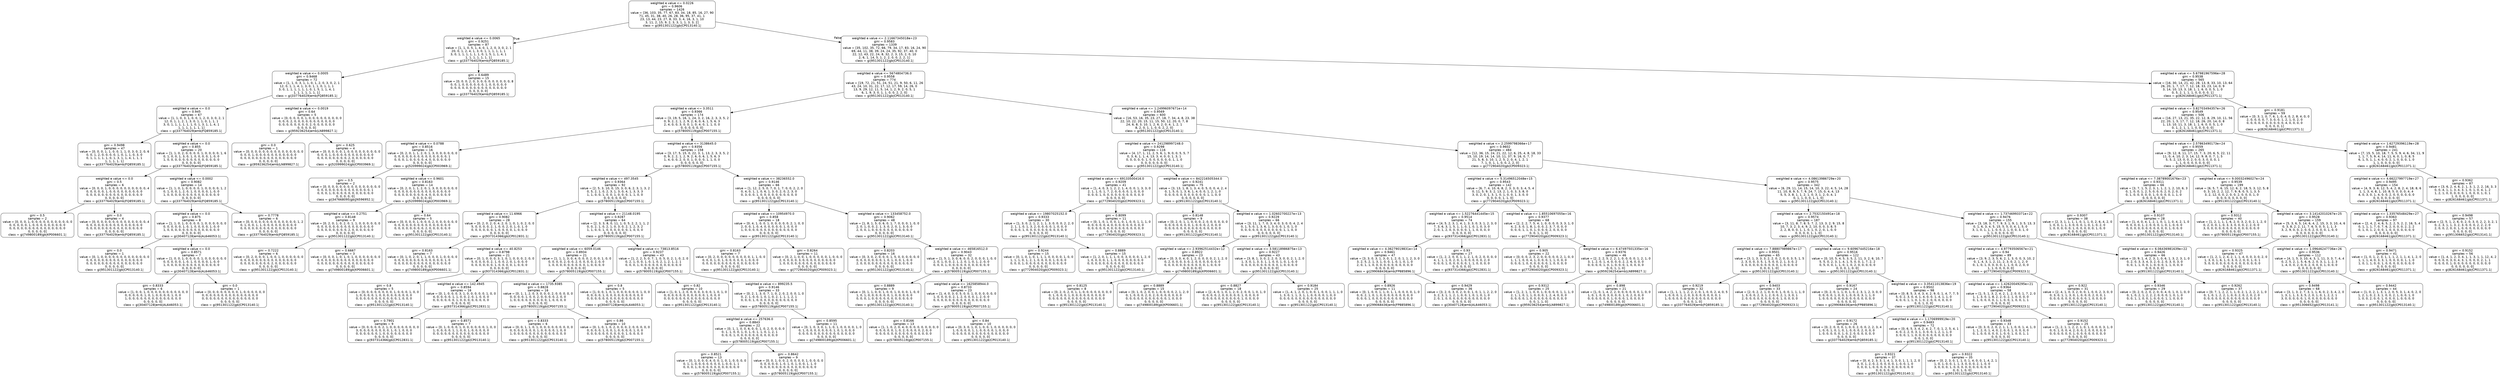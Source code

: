 digraph Tree {
node [shape=box, style="rounded", color="black", fontname=helvetica] ;
edge [fontname=helvetica] ;
0 [label="weighted e value <= 0.0226\ngini = 0.9606\nsamples = 1426\nvalue = [36, 103, 35, 77, 67, 83, 34, 18, 85, 16, 27, 90\n71, 45, 31, 38, 40, 26, 28, 36, 95, 37, 41, 1\n23, 13, 44, 23, 27, 8, 33, 3, 4, 16, 3, 1, 10\n3, 11, 2, 15, 9, 2, 3, 3, 1, 1, 3, 3, 2]\nclass = gi|951301122|gb|CP013140.1|"] ;
1 [label="weighted e value <= 0.0065\ngini = 0.9251\nsamples = 87\nvalue = [1, 1, 0, 5, 1, 4, 0, 1, 2, 0, 3, 0, 2, 1\n20, 0, 1, 2, 4, 1, 3, 0, 1, 1, 1, 1, 1, 1\n3, 0, 1, 1, 1, 1, 1, 1, 0, 1, 5, 1, 1, 4, 1\n1, 1, 1, 1, 1, 1, 1]\nclass = gi|337764029|emb|FQ859185.1|"] ;
0 -> 1 [labeldistance=2.5, labelangle=45, headlabel="True"] ;
2 [label="weighted e value <= 0.0005\ngini = 0.9468\nsamples = 72\nvalue = [1, 1, 0, 3, 1, 1, 0, 1, 2, 0, 3, 0, 2, 1\n12, 0, 1, 1, 4, 1, 3, 0, 1, 1, 0, 1, 1, 1\n3, 0, 1, 1, 1, 1, 1, 1, 0, 1, 5, 1, 1, 4, 1\n1, 1, 1, 1, 1, 1, 1]\nclass = gi|337764029|emb|FQ859185.1|"] ;
1 -> 2 ;
3 [label="weighted e value <= 0.0\ngini = 0.945\nsamples = 67\nvalue = [1, 1, 0, 3, 1, 0, 0, 1, 2, 0, 3, 0, 2, 1\n12, 0, 1, 1, 2, 1, 3, 0, 1, 1, 0, 1, 1, 1\n3, 0, 1, 1, 1, 1, 1, 1, 0, 1, 3, 1, 1, 4, 1\n1, 1, 1, 1, 1, 1, 1]\nclass = gi|337764029|emb|FQ859185.1|"] ;
2 -> 3 ;
4 [label="gini = 0.9498\nsamples = 47\nvalue = [0, 0, 0, 1, 1, 0, 0, 1, 1, 0, 3, 0, 2, 0, 6\n0, 0, 1, 2, 0, 0, 0, 0, 1, 0, 1, 1, 0, 3, 0\n0, 1, 1, 1, 1, 1, 0, 1, 3, 1, 1, 4, 1, 1, 1\n1, 1, 1, 1, 1]\nclass = gi|337764029|emb|FQ859185.1|"] ;
3 -> 4 ;
5 [label="weighted e value <= 0.0\ngini = 0.855\nsamples = 20\nvalue = [1, 1, 0, 2, 0, 0, 0, 0, 1, 0, 0, 0, 0, 1, 6\n0, 1, 0, 0, 1, 3, 0, 1, 0, 0, 0, 0, 1, 0, 0\n1, 0, 0, 0, 0, 0, 0, 0, 0, 0, 0, 0, 0, 0, 0\n0, 0, 0, 0, 0]\nclass = gi|337764029|emb|FQ859185.1|"] ;
3 -> 5 ;
6 [label="weighted e value <= 0.0\ngini = 0.5\nsamples = 6\nvalue = [0, 0, 0, 1, 0, 0, 0, 0, 0, 0, 0, 0, 0, 0, 4\n0, 0, 0, 0, 0, 1, 0, 0, 0, 0, 0, 0, 0, 0, 0\n0, 0, 0, 0, 0, 0, 0, 0, 0, 0, 0, 0, 0, 0, 0\n0, 0, 0, 0, 0]\nclass = gi|337764029|emb|FQ859185.1|"] ;
5 -> 6 ;
7 [label="gini = 0.5\nsamples = 2\nvalue = [0, 0, 0, 1, 0, 0, 0, 0, 0, 0, 0, 0, 0, 0, 0\n0, 0, 0, 0, 0, 1, 0, 0, 0, 0, 0, 0, 0, 0, 0\n0, 0, 0, 0, 0, 0, 0, 0, 0, 0, 0, 0, 0, 0, 0\n0, 0, 0, 0, 0]\nclass = gi|749800189|gb|KP006601.1|"] ;
6 -> 7 ;
8 [label="gini = 0.0\nsamples = 4\nvalue = [0, 0, 0, 0, 0, 0, 0, 0, 0, 0, 0, 0, 0, 0, 4\n0, 0, 0, 0, 0, 0, 0, 0, 0, 0, 0, 0, 0, 0, 0\n0, 0, 0, 0, 0, 0, 0, 0, 0, 0, 0, 0, 0, 0, 0\n0, 0, 0, 0, 0]\nclass = gi|337764029|emb|FQ859185.1|"] ;
6 -> 8 ;
9 [label="weighted e value <= 0.0002\ngini = 0.9082\nsamples = 14\nvalue = [1, 1, 0, 1, 0, 0, 0, 0, 1, 0, 0, 0, 0, 1, 2\n0, 1, 0, 0, 1, 2, 0, 1, 0, 0, 0, 0, 1, 0, 0\n1, 0, 0, 0, 0, 0, 0, 0, 0, 0, 0, 0, 0, 0, 0\n0, 0, 0, 0, 0]\nclass = gi|337764029|emb|FQ859185.1|"] ;
5 -> 9 ;
10 [label="weighted e value <= 0.0\ngini = 0.875\nsamples = 8\nvalue = [1, 1, 0, 1, 0, 0, 0, 0, 1, 0, 0, 0, 0, 0, 0\n0, 0, 0, 0, 0, 1, 0, 1, 0, 0, 0, 0, 1, 0, 0\n1, 0, 0, 0, 0, 0, 0, 0, 0, 0, 0, 0, 0, 0, 0\n0, 0, 0, 0, 0]\nclass = gi|30407128|emb|AL646053.1|"] ;
9 -> 10 ;
11 [label="gini = 0.0\nsamples = 1\nvalue = [0, 1, 0, 0, 0, 0, 0, 0, 0, 0, 0, 0, 0, 0, 0\n0, 0, 0, 0, 0, 0, 0, 0, 0, 0, 0, 0, 0, 0, 0\n0, 0, 0, 0, 0, 0, 0, 0, 0, 0, 0, 0, 0, 0, 0\n0, 0, 0, 0, 0]\nclass = gi|951301122|gb|CP013140.1|"] ;
10 -> 11 ;
12 [label="weighted e value <= 0.0\ngini = 0.8571\nsamples = 7\nvalue = [1, 0, 0, 1, 0, 0, 0, 0, 1, 0, 0, 0, 0, 0, 0\n0, 0, 0, 0, 0, 1, 0, 1, 0, 0, 0, 0, 1, 0, 0\n1, 0, 0, 0, 0, 0, 0, 0, 0, 0, 0, 0, 0, 0, 0\n0, 0, 0, 0, 0]\nclass = gi|30407128|emb|AL646053.1|"] ;
10 -> 12 ;
13 [label="gini = 0.8333\nsamples = 6\nvalue = [1, 0, 0, 1, 0, 0, 0, 0, 0, 0, 0, 0, 0, 0, 0\n0, 0, 0, 0, 0, 1, 0, 1, 0, 0, 0, 0, 1, 0, 0\n1, 0, 0, 0, 0, 0, 0, 0, 0, 0, 0, 0, 0, 0, 0\n0, 0, 0, 0, 0]\nclass = gi|30407128|emb|AL646053.1|"] ;
12 -> 13 ;
14 [label="gini = 0.0\nsamples = 1\nvalue = [0, 0, 0, 0, 0, 0, 0, 0, 1, 0, 0, 0, 0, 0, 0\n0, 0, 0, 0, 0, 0, 0, 0, 0, 0, 0, 0, 0, 0, 0\n0, 0, 0, 0, 0, 0, 0, 0, 0, 0, 0, 0, 0, 0, 0\n0, 0, 0, 0, 0]\nclass = gi|951301122|gb|CP013140.1|"] ;
12 -> 14 ;
15 [label="gini = 0.7778\nsamples = 6\nvalue = [0, 0, 0, 0, 0, 0, 0, 0, 0, 0, 0, 0, 0, 1, 2\n0, 1, 0, 0, 1, 1, 0, 0, 0, 0, 0, 0, 0, 0, 0\n0, 0, 0, 0, 0, 0, 0, 0, 0, 0, 0, 0, 0, 0, 0\n0, 0, 0, 0, 0]\nclass = gi|337764029|emb|FQ859185.1|"] ;
9 -> 15 ;
16 [label="weighted e value <= 0.0019\ngini = 0.64\nsamples = 5\nvalue = [0, 0, 0, 0, 0, 1, 0, 0, 0, 0, 0, 0, 0, 0, 0\n0, 0, 0, 2, 0, 0, 0, 0, 0, 0, 0, 0, 0, 0, 0\n0, 0, 0, 0, 0, 0, 0, 0, 2, 0, 0, 0, 0, 0, 0\n0, 0, 0, 0, 0]\nclass = gi|959236254|emb|LN899827.1|"] ;
2 -> 16 ;
17 [label="gini = 0.0\nsamples = 1\nvalue = [0, 0, 0, 0, 0, 0, 0, 0, 0, 0, 0, 0, 0, 0, 0\n0, 0, 0, 1, 0, 0, 0, 0, 0, 0, 0, 0, 0, 0, 0\n0, 0, 0, 0, 0, 0, 0, 0, 0, 0, 0, 0, 0, 0, 0\n0, 0, 0, 0, 0]\nclass = gi|959236254|emb|LN899827.1|"] ;
16 -> 17 ;
18 [label="gini = 0.625\nsamples = 4\nvalue = [0, 0, 0, 0, 0, 1, 0, 0, 0, 0, 0, 0, 0, 0, 0\n0, 0, 0, 1, 0, 0, 0, 0, 0, 0, 0, 0, 0, 0, 0\n0, 0, 0, 0, 0, 0, 0, 0, 2, 0, 0, 0, 0, 0, 0\n0, 0, 0, 0, 0]\nclass = gi|520999024|gb|CP003969.1|"] ;
16 -> 18 ;
19 [label="gini = 0.6489\nsamples = 15\nvalue = [0, 0, 0, 2, 0, 3, 0, 0, 0, 0, 0, 0, 0, 0, 8\n0, 0, 1, 0, 0, 0, 0, 0, 0, 1, 0, 0, 0, 0, 0\n0, 0, 0, 0, 0, 0, 0, 0, 0, 0, 0, 0, 0, 0, 0\n0, 0, 0, 0, 0]\nclass = gi|337764029|emb|FQ859185.1|"] ;
1 -> 19 ;
20 [label="weighted e value <= 2.11667345018e+23\ngini = 0.9583\nsamples = 1339\nvalue = [35, 102, 35, 72, 66, 79, 34, 17, 83, 16, 24, 90\n69, 44, 11, 38, 39, 24, 24, 35, 92, 37, 40, 0\n22, 12, 43, 22, 24, 8, 32, 2, 3, 15, 2, 0, 10\n2, 6, 1, 14, 5, 1, 2, 2, 0, 0, 2, 2, 1]\nclass = gi|951301122|gb|CP013140.1|"] ;
0 -> 20 [labeldistance=2.5, labelangle=-45, headlabel="False"] ;
21 [label="weighted e value <= 5674804736.0\ngini = 0.9558\nsamples = 774\nvalue = [19, 72, 21, 51, 24, 51, 21, 9, 50, 6, 11, 26\n43, 24, 10, 31, 22, 17, 12, 17, 59, 14, 26, 0\n13, 9, 29, 12, 11, 5, 14, 1, 2, 9, 2, 0, 5, 1\n6, 1, 9, 3, 0, 1, 1, 0, 0, 2, 2, 0]\nclass = gi|951301122|gb|CP013140.1|"] ;
20 -> 21 ;
22 [label="weighted e value <= 3.3511\ngini = 0.9366\nsamples = 174\nvalue = [3, 19, 5, 16, 1, 24, 3, 2, 16, 2, 3, 3, 5, 2\n0, 9, 2, 2, 1, 2, 9, 2, 6, 0, 6, 1, 5, 6, 3\n2, 4, 0, 0, 3, 0, 0, 1, 0, 4, 0, 1, 1, 0, 0\n0, 0, 0, 0, 0, 0]\nclass = gi|578005119|gb|CP007155.1|"] ;
21 -> 22 ;
23 [label="weighted e value <= 0.0788\ngini = 0.8516\nsamples = 16\nvalue = [0, 2, 0, 1, 1, 2, 0, 1, 3, 0, 0, 0, 0, 0, 0\n0, 0, 0, 0, 0, 0, 0, 0, 0, 0, 0, 0, 0, 0, 1\n0, 0, 0, 1, 0, 0, 0, 0, 4, 0, 0, 0, 0, 0, 0\n0, 0, 0, 0, 0]\nclass = gi|520999024|gb|CP003969.1|"] ;
22 -> 23 ;
24 [label="gini = 0.5\nsamples = 2\nvalue = [0, 0, 0, 0, 0, 0, 0, 0, 0, 0, 0, 0, 0, 0, 0\n0, 0, 0, 0, 0, 0, 0, 0, 0, 0, 0, 0, 0, 0, 1\n0, 0, 0, 1, 0, 0, 0, 0, 0, 0, 0, 0, 0, 0, 0\n0, 0, 0, 0, 0]\nclass = gi|347668095|gb|JN596952.1|"] ;
23 -> 24 ;
25 [label="weighted e value <= 0.9601\ngini = 0.8163\nsamples = 14\nvalue = [0, 2, 0, 1, 1, 2, 0, 1, 3, 0, 0, 0, 0, 0, 0\n0, 0, 0, 0, 0, 0, 0, 0, 0, 0, 0, 0, 0, 0, 0\n0, 0, 0, 0, 0, 0, 0, 0, 4, 0, 0, 0, 0, 0, 0\n0, 0, 0, 0, 0]\nclass = gi|520999024|gb|CP003969.1|"] ;
23 -> 25 ;
26 [label="weighted e value <= 0.2751\ngini = 0.8148\nsamples = 9\nvalue = [0, 2, 0, 1, 0, 2, 0, 1, 1, 0, 0, 0, 0, 0, 0\n0, 0, 0, 0, 0, 0, 0, 0, 0, 0, 0, 0, 0, 0, 0\n0, 0, 0, 0, 0, 0, 0, 0, 2, 0, 0, 0, 0, 0, 0\n0, 0, 0, 0, 0]\nclass = gi|951301122|gb|CP013140.1|"] ;
25 -> 26 ;
27 [label="gini = 0.7222\nsamples = 6\nvalue = [0, 2, 0, 0, 0, 1, 0, 0, 1, 0, 0, 0, 0, 0, 0\n0, 0, 0, 0, 0, 0, 0, 0, 0, 0, 0, 0, 0, 0, 0\n0, 0, 0, 0, 0, 0, 0, 0, 2, 0, 0, 0, 0, 0, 0\n0, 0, 0, 0, 0]\nclass = gi|951301122|gb|CP013140.1|"] ;
26 -> 27 ;
28 [label="gini = 0.6667\nsamples = 3\nvalue = [0, 0, 0, 1, 0, 1, 0, 1, 0, 0, 0, 0, 0, 0, 0\n0, 0, 0, 0, 0, 0, 0, 0, 0, 0, 0, 0, 0, 0, 0\n0, 0, 0, 0, 0, 0, 0, 0, 0, 0, 0, 0, 0, 0, 0\n0, 0, 0, 0, 0]\nclass = gi|749800189|gb|KP006601.1|"] ;
26 -> 28 ;
29 [label="gini = 0.64\nsamples = 5\nvalue = [0, 0, 0, 0, 1, 0, 0, 0, 2, 0, 0, 0, 0, 0, 0\n0, 0, 0, 0, 0, 0, 0, 0, 0, 0, 0, 0, 0, 0, 0\n0, 0, 0, 0, 0, 0, 0, 0, 2, 0, 0, 0, 0, 0, 0\n0, 0, 0, 0, 0]\nclass = gi|951301122|gb|CP013140.1|"] ;
25 -> 29 ;
30 [label="weighted e value <= 3138645.0\ngini = 0.9356\nsamples = 158\nvalue = [3, 17, 5, 15, 0, 22, 3, 1, 13, 2, 3, 3, 5, 2\n0, 9, 2, 2, 1, 2, 9, 2, 6, 0, 6, 1, 5, 6, 3\n1, 4, 0, 0, 2, 0, 0, 1, 0, 0, 0, 1, 1, 0, 0\n0, 0, 0, 0, 0, 0]\nclass = gi|578005119|gb|CP007155.1|"] ;
22 -> 30 ;
31 [label="weighted e value <= 497.3545\ngini = 0.9364\nsamples = 92\nvalue = [2, 5, 3, 10, 0, 15, 3, 0, 6, 2, 3, 1, 3, 2\n0, 5, 2, 1, 0, 2, 3, 1, 3, 0, 4, 1, 3, 3, 3\n1, 1, 0, 0, 1, 0, 0, 1, 0, 0, 0, 1, 1, 0, 0\n0, 0, 0, 0, 0, 0]\nclass = gi|578005119|gb|CP007155.1|"] ;
30 -> 31 ;
32 [label="weighted e value <= 11.6966\ngini = 0.9082\nsamples = 28\nvalue = [0, 2, 0, 2, 0, 4, 2, 0, 1, 0, 1, 0, 2, 0, 0\n5, 0, 0, 0, 0, 2, 1, 0, 0, 2, 0, 1, 0, 1, 0\n0, 0, 0, 0, 0, 0, 1, 0, 0, 0, 0, 1, 0, 0, 0\n0, 0, 0, 0, 0]\nclass = gi|937314366|gb|CP012831.1|"] ;
31 -> 32 ;
33 [label="gini = 0.8163\nsamples = 7\nvalue = [0, 1, 0, 2, 0, 1, 1, 0, 0, 0, 1, 0, 0, 0, 0\n0, 0, 0, 0, 0, 0, 0, 0, 0, 0, 0, 0, 0, 1, 0\n0, 0, 0, 0, 0, 0, 0, 0, 0, 0, 0, 0, 0, 0, 0\n0, 0, 0, 0, 0]\nclass = gi|749800189|gb|KP006601.1|"] ;
32 -> 33 ;
34 [label="weighted e value <= 40.8253\ngini = 0.8798\nsamples = 21\nvalue = [0, 1, 0, 0, 0, 3, 1, 0, 1, 0, 0, 0, 2, 0, 0\n5, 0, 0, 0, 0, 2, 1, 0, 0, 2, 0, 1, 0, 0, 0\n0, 0, 0, 0, 0, 0, 1, 0, 0, 0, 0, 1, 0, 0, 0\n0, 0, 0, 0, 0]\nclass = gi|937314366|gb|CP012831.1|"] ;
32 -> 34 ;
35 [label="gini = 0.8\nsamples = 5\nvalue = [0, 0, 0, 0, 0, 0, 0, 0, 1, 0, 0, 0, 1, 0, 0\n1, 0, 0, 0, 0, 1, 0, 0, 0, 0, 0, 0, 0, 0, 0\n0, 0, 0, 0, 0, 0, 0, 0, 0, 0, 0, 1, 0, 0, 0\n0, 0, 0, 0, 0]\nclass = gi|951301122|gb|CP013140.1|"] ;
34 -> 35 ;
36 [label="weighted e value <= 142.4945\ngini = 0.8594\nsamples = 16\nvalue = [0, 1, 0, 0, 0, 3, 1, 0, 0, 0, 0, 0, 1, 0, 0\n4, 0, 0, 0, 0, 1, 1, 0, 0, 2, 0, 1, 0, 0, 0\n0, 0, 0, 0, 0, 0, 1, 0, 0, 0, 0, 0, 0, 0, 0\n0, 0, 0, 0, 0]\nclass = gi|937314366|gb|CP012831.1|"] ;
34 -> 36 ;
37 [label="gini = 0.7901\nsamples = 9\nvalue = [0, 0, 0, 0, 0, 2, 1, 0, 0, 0, 0, 0, 0, 0, 0\n3, 0, 0, 0, 0, 0, 0, 0, 0, 1, 0, 1, 0, 0, 0\n0, 0, 0, 0, 0, 0, 1, 0, 0, 0, 0, 0, 0, 0, 0\n0, 0, 0, 0, 0]\nclass = gi|937314366|gb|CP012831.1|"] ;
36 -> 37 ;
38 [label="gini = 0.8571\nsamples = 7\nvalue = [0, 1, 0, 0, 0, 1, 0, 0, 0, 0, 0, 0, 1, 0, 0\n1, 0, 0, 0, 0, 1, 1, 0, 0, 1, 0, 0, 0, 0, 0\n0, 0, 0, 0, 0, 0, 0, 0, 0, 0, 0, 0, 0, 0, 0\n0, 0, 0, 0, 0]\nclass = gi|951301122|gb|CP013140.1|"] ;
36 -> 38 ;
39 [label="weighted e value <= 21148.0195\ngini = 0.9287\nsamples = 64\nvalue = [2, 3, 3, 8, 0, 11, 1, 0, 5, 2, 2, 1, 1, 2\n0, 0, 2, 1, 0, 2, 1, 0, 3, 0, 2, 1, 2, 3, 2\n1, 1, 0, 0, 1, 0, 0, 0, 0, 0, 0, 1, 0, 0, 0\n0, 0, 0, 0, 0, 0]\nclass = gi|578005119|gb|CP007155.1|"] ;
31 -> 39 ;
40 [label="weighted e value <= 6059.0146\ngini = 0.8934\nsamples = 21\nvalue = [1, 1, 1, 3, 0, 4, 0, 0, 0, 2, 0, 0, 1, 0, 0\n0, 0, 0, 0, 2, 0, 0, 2, 0, 0, 0, 0, 2, 0, 0\n1, 0, 0, 0, 0, 0, 0, 0, 0, 0, 1, 0, 0, 0, 0\n0, 0, 0, 0, 0]\nclass = gi|578005119|gb|CP007155.1|"] ;
39 -> 40 ;
41 [label="weighted e value <= 1735.9385\ngini = 0.8828\nsamples = 16\nvalue = [0, 1, 1, 2, 0, 3, 0, 0, 0, 2, 0, 0, 0, 0, 0\n0, 0, 0, 0, 1, 0, 0, 2, 0, 0, 0, 0, 2, 0, 0\n1, 0, 0, 0, 0, 0, 0, 0, 0, 0, 1, 0, 0, 0, 0\n0, 0, 0, 0, 0]\nclass = gi|578005119|gb|CP007155.1|"] ;
40 -> 41 ;
42 [label="gini = 0.8333\nsamples = 6\nvalue = [0, 0, 1, 1, 0, 1, 0, 0, 0, 0, 0, 0, 0, 0, 0\n0, 0, 0, 0, 0, 0, 0, 1, 0, 0, 0, 0, 1, 0, 0\n1, 0, 0, 0, 0, 0, 0, 0, 0, 0, 0, 0, 0, 0, 0\n0, 0, 0, 0, 0]\nclass = gi|951301122|gb|CP013140.1|"] ;
41 -> 42 ;
43 [label="gini = 0.86\nsamples = 10\nvalue = [0, 1, 0, 1, 0, 2, 0, 0, 0, 2, 0, 0, 0, 0, 0\n0, 0, 0, 0, 1, 0, 0, 1, 0, 0, 0, 0, 1, 0, 0\n0, 0, 0, 0, 0, 0, 0, 0, 0, 0, 1, 0, 0, 0, 0\n0, 0, 0, 0, 0]\nclass = gi|578005119|gb|CP007155.1|"] ;
41 -> 43 ;
44 [label="gini = 0.8\nsamples = 5\nvalue = [1, 0, 0, 1, 0, 1, 0, 0, 0, 0, 0, 0, 1, 0, 0\n0, 0, 0, 0, 1, 0, 0, 0, 0, 0, 0, 0, 0, 0, 0\n0, 0, 0, 0, 0, 0, 0, 0, 0, 0, 0, 0, 0, 0, 0\n0, 0, 0, 0, 0]\nclass = gi|30407128|emb|AL646053.1|"] ;
40 -> 44 ;
45 [label="weighted e value <= 73813.8516\ngini = 0.9237\nsamples = 43\nvalue = [1, 2, 2, 5, 0, 7, 1, 0, 5, 0, 2, 1, 0, 2, 0\n0, 2, 1, 0, 0, 1, 0, 1, 0, 2, 1, 2, 1, 2, 1\n0, 0, 0, 1, 0, 0, 0, 0, 0, 0, 0, 0, 0, 0, 0\n0, 0, 0, 0, 0]\nclass = gi|578005119|gb|CP007155.1|"] ;
39 -> 45 ;
46 [label="gini = 0.82\nsamples = 10\nvalue = [1, 0, 1, 2, 0, 0, 0, 0, 3, 0, 0, 1, 0, 1, 0\n0, 0, 0, 0, 0, 0, 0, 0, 0, 0, 0, 1, 0, 0, 0\n0, 0, 0, 0, 0, 0, 0, 0, 0, 0, 0, 0, 0, 0, 0\n0, 0, 0, 0, 0]\nclass = gi|951301122|gb|CP013140.1|"] ;
45 -> 46 ;
47 [label="weighted e value <= 899235.5\ngini = 0.9146\nsamples = 33\nvalue = [0, 2, 1, 3, 0, 7, 1, 0, 2, 0, 2, 0, 0, 1, 0\n0, 2, 1, 0, 0, 1, 0, 1, 0, 2, 1, 1, 1, 2, 1\n0, 0, 0, 1, 0, 0, 0, 0, 0, 0, 0, 0, 0, 0, 0\n0, 0, 0, 0, 0]\nclass = gi|578005119|gb|CP007155.1|"] ;
45 -> 47 ;
48 [label="weighted e value <= 257636.0\ngini = 0.8843\nsamples = 22\nvalue = [0, 1, 1, 0, 0, 6, 0, 0, 1, 0, 2, 0, 0, 0, 0\n0, 1, 1, 0, 0, 1, 0, 1, 0, 1, 1, 0, 1, 2, 1\n0, 0, 0, 1, 0, 0, 0, 0, 0, 0, 0, 0, 0, 0, 0\n0, 0, 0, 0, 0]\nclass = gi|578005119|gb|CP007155.1|"] ;
47 -> 48 ;
49 [label="gini = 0.8521\nsamples = 13\nvalue = [0, 1, 0, 0, 0, 4, 0, 0, 1, 0, 1, 0, 0, 0, 0\n0, 1, 1, 0, 0, 0, 0, 0, 0, 0, 1, 0, 0, 1, 1\n0, 0, 0, 1, 0, 0, 0, 0, 0, 0, 0, 0, 0, 0, 0\n0, 0, 0, 0, 0]\nclass = gi|578005119|gb|CP007155.1|"] ;
48 -> 49 ;
50 [label="gini = 0.8642\nsamples = 9\nvalue = [0, 0, 1, 0, 0, 2, 0, 0, 0, 0, 1, 0, 0, 0, 0\n0, 0, 0, 0, 0, 1, 0, 1, 0, 1, 0, 0, 1, 1, 0\n0, 0, 0, 0, 0, 0, 0, 0, 0, 0, 0, 0, 0, 0, 0\n0, 0, 0, 0, 0]\nclass = gi|578005119|gb|CP007155.1|"] ;
48 -> 50 ;
51 [label="gini = 0.8595\nsamples = 11\nvalue = [0, 1, 0, 3, 0, 1, 1, 0, 1, 0, 0, 0, 0, 1, 0\n0, 1, 0, 0, 0, 0, 0, 0, 0, 1, 0, 1, 0, 0, 0\n0, 0, 0, 0, 0, 0, 0, 0, 0, 0, 0, 0, 0, 0, 0\n0, 0, 0, 0, 0]\nclass = gi|749800189|gb|KP006601.1|"] ;
47 -> 51 ;
52 [label="weighted e value <= 38236552.0\ngini = 0.9146\nsamples = 66\nvalue = [1, 12, 2, 5, 0, 7, 0, 1, 7, 0, 0, 2, 2, 0\n0, 4, 0, 1, 1, 0, 6, 1, 3, 0, 2, 0, 2, 3, 0\n0, 3, 0, 0, 1, 0, 0, 0, 0, 0, 0, 0, 0, 0, 0\n0, 0, 0, 0, 0, 0]\nclass = gi|951301122|gb|CP013140.1|"] ;
30 -> 52 ;
53 [label="weighted e value <= 10954970.0\ngini = 0.858\nsamples = 18\nvalue = [0, 4, 1, 0, 0, 1, 0, 0, 0, 0, 0, 2, 1, 0, 0\n2, 0, 0, 1, 0, 4, 0, 0, 0, 0, 0, 1, 0, 0, 0\n1, 0, 0, 0, 0, 0, 0, 0, 0, 0, 0, 0, 0, 0, 0\n0, 0, 0, 0, 0]\nclass = gi|951301122|gb|CP013140.1|"] ;
52 -> 53 ;
54 [label="gini = 0.8163\nsamples = 7\nvalue = [0, 2, 0, 0, 0, 0, 0, 0, 0, 0, 0, 1, 1, 0, 0\n0, 0, 0, 1, 0, 1, 0, 0, 0, 0, 0, 1, 0, 0, 0\n0, 0, 0, 0, 0, 0, 0, 0, 0, 0, 0, 0, 0, 0, 0\n0, 0, 0, 0, 0]\nclass = gi|951301122|gb|CP013140.1|"] ;
53 -> 54 ;
55 [label="gini = 0.8264\nsamples = 11\nvalue = [0, 2, 1, 0, 0, 1, 0, 0, 0, 0, 0, 1, 0, 0, 0\n2, 0, 0, 0, 0, 3, 0, 0, 0, 0, 0, 0, 0, 0, 0\n1, 0, 0, 0, 0, 0, 0, 0, 0, 0, 0, 0, 0, 0, 0\n0, 0, 0, 0, 0]\nclass = gi|772904020|gb|CP009323.1|"] ;
53 -> 55 ;
56 [label="weighted e value <= 133458752.0\ngini = 0.9062\nsamples = 48\nvalue = [1, 8, 1, 5, 0, 6, 0, 1, 7, 0, 0, 0, 1, 0, 0\n2, 0, 1, 0, 0, 2, 1, 3, 0, 2, 0, 1, 3, 0, 0\n2, 0, 0, 1, 0, 0, 0, 0, 0, 0, 0, 0, 0, 0, 0\n0, 0, 0, 0, 0]\nclass = gi|951301122|gb|CP013140.1|"] ;
52 -> 56 ;
57 [label="gini = 0.8203\nsamples = 16\nvalue = [0, 3, 0, 2, 0, 0, 0, 1, 5, 0, 0, 0, 0, 0, 0\n0, 0, 0, 0, 0, 0, 0, 1, 0, 1, 0, 0, 1, 0, 0\n2, 0, 0, 0, 0, 0, 0, 0, 0, 0, 0, 0, 0, 0, 0\n0, 0, 0, 0, 0]\nclass = gi|951301122|gb|CP013140.1|"] ;
56 -> 57 ;
58 [label="weighted e value <= 465816512.0\ngini = 0.9043\nsamples = 32\nvalue = [1, 5, 1, 3, 0, 6, 0, 0, 2, 0, 0, 0, 1, 0, 0\n2, 0, 1, 0, 0, 2, 1, 2, 0, 1, 0, 1, 2, 0, 0\n0, 0, 0, 1, 0, 0, 0, 0, 0, 0, 0, 0, 0, 0, 0\n0, 0, 0, 0, 0]\nclass = gi|578005119|gb|CP007155.1|"] ;
56 -> 58 ;
59 [label="gini = 0.8889\nsamples = 9\nvalue = [0, 1, 1, 0, 0, 1, 0, 0, 1, 0, 0, 0, 1, 0, 0\n1, 0, 1, 0, 0, 0, 0, 0, 0, 1, 0, 0, 0, 0, 0\n0, 0, 0, 1, 0, 0, 0, 0, 0, 0, 0, 0, 0, 0, 0\n0, 0, 0, 0, 0]\nclass = gi|951301122|gb|CP013140.1|"] ;
58 -> 59 ;
60 [label="weighted e value <= 1625858944.0\ngini = 0.8733\nsamples = 23\nvalue = [1, 4, 0, 3, 0, 5, 0, 0, 1, 0, 0, 0, 0, 0, 0\n1, 0, 0, 0, 0, 2, 1, 2, 0, 0, 0, 1, 2, 0, 0\n0, 0, 0, 0, 0, 0, 0, 0, 0, 0, 0, 0, 0, 0, 0\n0, 0, 0, 0, 0]\nclass = gi|578005119|gb|CP007155.1|"] ;
58 -> 60 ;
61 [label="gini = 0.8166\nsamples = 13\nvalue = [1, 1, 0, 2, 0, 4, 0, 0, 0, 0, 0, 0, 0, 0, 0\n0, 0, 0, 0, 0, 1, 0, 2, 0, 0, 0, 0, 2, 0, 0\n0, 0, 0, 0, 0, 0, 0, 0, 0, 0, 0, 0, 0, 0, 0\n0, 0, 0, 0, 0]\nclass = gi|578005119|gb|CP007155.1|"] ;
60 -> 61 ;
62 [label="gini = 0.84\nsamples = 10\nvalue = [0, 3, 0, 1, 0, 1, 0, 0, 1, 0, 0, 0, 0, 0, 0\n1, 0, 0, 0, 0, 1, 1, 0, 0, 0, 0, 1, 0, 0, 0\n0, 0, 0, 0, 0, 0, 0, 0, 0, 0, 0, 0, 0, 0, 0\n0, 0, 0, 0, 0]\nclass = gi|951301122|gb|CP013140.1|"] ;
60 -> 62 ;
63 [label="weighted e value <= 1.24996097671e+14\ngini = 0.9569\nsamples = 600\nvalue = [16, 53, 16, 35, 23, 27, 18, 7, 34, 4, 8, 23, 38\n22, 10, 22, 20, 15, 11, 15, 50, 12, 20, 0, 7, 8\n24, 6, 8, 3, 10, 1, 2, 6, 2, 0, 4, 1, 2, 1\n8, 2, 0, 1, 1, 0, 0, 2, 2, 0]\nclass = gi|951301122|gb|CP013140.1|"] ;
21 -> 63 ;
64 [label="weighted e value <= 241298997248.0\ngini = 0.9298\nsamples = 116\nvalue = [4, 17, 1, 11, 2, 5, 6, 1, 9, 0, 0, 5, 5, 7\n0, 3, 6, 1, 1, 4, 13, 3, 4, 0, 0, 1, 3, 1\n0, 0, 0, 0, 0, 1, 0, 0, 0, 0, 0, 0, 1, 1, 0\n0, 0, 0, 0, 0, 0, 0]\nclass = gi|951301122|gb|CP013140.1|"] ;
63 -> 64 ;
65 [label="weighted e value <= 69133500416.0\ngini = 0.9209\nsamples = 41\nvalue = [1, 4, 0, 3, 1, 2, 2, 1, 4, 0, 0, 1, 3, 3, 0\n2, 1, 1, 0, 1, 7, 2, 0, 0, 0, 0, 1, 0, 0, 0\n0, 0, 0, 1, 0, 0, 0, 0, 0, 0, 0, 0, 0, 0, 0\n0, 0, 0, 0, 0]\nclass = gi|772904020|gb|CP009323.1|"] ;
64 -> 65 ;
66 [label="weighted e value <= 19807025152.0\ngini = 0.9333\nsamples = 30\nvalue = [1, 3, 0, 2, 1, 2, 1, 1, 3, 0, 0, 0, 2, 2, 0\n2, 1, 1, 0, 1, 3, 2, 0, 0, 0, 0, 1, 0, 0, 0\n0, 0, 0, 1, 0, 0, 0, 0, 0, 0, 0, 0, 0, 0, 0\n0, 0, 0, 0, 0]\nclass = gi|951301122|gb|CP013140.1|"] ;
65 -> 66 ;
67 [label="gini = 0.9244\nsamples = 15\nvalue = [0, 1, 0, 1, 0, 1, 1, 1, 0, 0, 0, 0, 1, 0, 0\n1, 1, 1, 0, 1, 2, 1, 0, 0, 0, 0, 1, 0, 0, 0\n0, 0, 0, 1, 0, 0, 0, 0, 0, 0, 0, 0, 0, 0, 0\n0, 0, 0, 0, 0]\nclass = gi|772904020|gb|CP009323.1|"] ;
66 -> 67 ;
68 [label="gini = 0.8889\nsamples = 15\nvalue = [1, 2, 0, 1, 1, 1, 0, 0, 3, 0, 0, 0, 1, 2, 0\n1, 0, 0, 0, 0, 1, 1, 0, 0, 0, 0, 0, 0, 0, 0\n0, 0, 0, 0, 0, 0, 0, 0, 0, 0, 0, 0, 0, 0, 0\n0, 0, 0, 0, 0]\nclass = gi|951301122|gb|CP013140.1|"] ;
66 -> 68 ;
69 [label="gini = 0.8099\nsamples = 11\nvalue = [0, 1, 0, 1, 0, 0, 1, 0, 1, 0, 0, 1, 1, 1, 0\n0, 0, 0, 0, 0, 4, 0, 0, 0, 0, 0, 0, 0, 0, 0\n0, 0, 0, 0, 0, 0, 0, 0, 0, 0, 0, 0, 0, 0, 0\n0, 0, 0, 0, 0]\nclass = gi|772904020|gb|CP009323.1|"] ;
65 -> 69 ;
70 [label="weighted e value <= 842216505344.0\ngini = 0.9241\nsamples = 75\nvalue = [3, 13, 1, 8, 1, 3, 4, 0, 5, 0, 0, 4, 2, 4\n0, 1, 5, 0, 1, 3, 6, 1, 4, 0, 0, 1, 2, 1, 0\n0, 0, 0, 0, 0, 0, 0, 0, 0, 0, 0, 1, 1, 0, 0\n0, 0, 0, 0, 0, 0]\nclass = gi|951301122|gb|CP013140.1|"] ;
64 -> 70 ;
71 [label="gini = 0.8148\nsamples = 9\nvalue = [0, 2, 0, 1, 1, 0, 0, 0, 2, 0, 0, 0, 0, 0, 0\n0, 0, 0, 0, 0, 0, 0, 1, 0, 0, 0, 2, 0, 0, 0\n0, 0, 0, 0, 0, 0, 0, 0, 0, 0, 0, 0, 0, 0, 0\n0, 0, 0, 0, 0]\nclass = gi|951301122|gb|CP013140.1|"] ;
70 -> 71 ;
72 [label="weighted e value <= 1.02602700227e+13\ngini = 0.9229\nsamples = 66\nvalue = [3, 11, 1, 7, 0, 3, 4, 0, 3, 0, 0, 4, 2, 4\n0, 1, 5, 0, 1, 3, 6, 1, 3, 0, 0, 1, 0, 1, 0\n0, 0, 0, 0, 0, 0, 0, 0, 0, 0, 0, 1, 1, 0, 0\n0, 0, 0, 0, 0, 0]\nclass = gi|951301122|gb|CP013140.1|"] ;
70 -> 72 ;
73 [label="weighted e value <= 2.93962514432e+12\ngini = 0.8922\nsamples = 23\nvalue = [0, 3, 0, 4, 0, 1, 2, 0, 0, 0, 0, 2, 1, 2, 0\n0, 2, 0, 0, 0, 3, 0, 2, 0, 0, 0, 0, 0, 0, 0\n0, 0, 0, 0, 0, 0, 0, 0, 0, 0, 0, 1, 0, 0, 0\n0, 0, 0, 0, 0]\nclass = gi|749800189|gb|KP006601.1|"] ;
72 -> 73 ;
74 [label="gini = 0.8125\nsamples = 8\nvalue = [0, 2, 0, 2, 0, 1, 1, 0, 0, 0, 0, 0, 0, 0, 0\n0, 1, 0, 0, 0, 1, 0, 0, 0, 0, 0, 0, 0, 0, 0\n0, 0, 0, 0, 0, 0, 0, 0, 0, 0, 0, 0, 0, 0, 0\n0, 0, 0, 0, 0]\nclass = gi|951301122|gb|CP013140.1|"] ;
73 -> 74 ;
75 [label="gini = 0.8889\nsamples = 15\nvalue = [0, 1, 0, 2, 0, 0, 1, 0, 0, 0, 0, 2, 1, 2, 0\n0, 1, 0, 0, 0, 2, 0, 2, 0, 0, 0, 0, 0, 0, 0\n0, 0, 0, 0, 0, 0, 0, 0, 0, 0, 0, 1, 0, 0, 0\n0, 0, 0, 0, 0]\nclass = gi|749800189|gb|KP006601.1|"] ;
73 -> 75 ;
76 [label="weighted e value <= 3.58118986875e+13\ngini = 0.9227\nsamples = 43\nvalue = [3, 8, 1, 3, 0, 2, 2, 0, 3, 0, 0, 2, 1, 2, 0\n1, 3, 0, 1, 3, 3, 1, 1, 0, 0, 1, 0, 1, 0, 0\n0, 0, 0, 0, 0, 0, 0, 0, 0, 0, 1, 0, 0, 0, 0\n0, 0, 0, 0, 0]\nclass = gi|951301122|gb|CP013140.1|"] ;
72 -> 76 ;
77 [label="gini = 0.8827\nsamples = 18\nvalue = [2, 4, 0, 1, 0, 1, 2, 0, 2, 0, 0, 1, 0, 1, 0\n0, 0, 0, 0, 2, 0, 0, 0, 0, 0, 1, 0, 0, 0, 0\n0, 0, 0, 0, 0, 0, 0, 0, 0, 0, 1, 0, 0, 0, 0\n0, 0, 0, 0, 0]\nclass = gi|951301122|gb|CP013140.1|"] ;
76 -> 77 ;
78 [label="gini = 0.9184\nsamples = 25\nvalue = [1, 4, 1, 2, 0, 1, 0, 0, 1, 0, 0, 1, 1, 1, 0\n1, 3, 0, 1, 1, 3, 1, 1, 0, 0, 0, 0, 1, 0, 0\n0, 0, 0, 0, 0, 0, 0, 0, 0, 0, 0, 0, 0, 0, 0\n0, 0, 0, 0, 0]\nclass = gi|951301122|gb|CP013140.1|"] ;
76 -> 78 ;
79 [label="weighted e value <= 2.2599798366e+17\ngini = 0.9602\nsamples = 484\nvalue = [12, 36, 15, 24, 21, 22, 12, 6, 25, 4, 8, 18, 33\n15, 10, 19, 14, 14, 10, 11, 37, 9, 16, 0, 7, 7\n21, 5, 8, 3, 10, 1, 2, 5, 2, 0, 4, 1, 2, 1\n7, 1, 0, 1, 1, 0, 0, 2, 2, 0]\nclass = gi|772904020|gb|CP009323.1|"] ;
63 -> 79 ;
80 [label="weighted e value <= 5.31496512048e+15\ngini = 0.9543\nsamples = 142\nvalue = [6, 7, 4, 10, 6, 8, 2, 3, 3, 0, 3, 4, 5, 4\n0, 11, 5, 9, 3, 2, 13, 2, 1, 0, 3, 3, 8, 0\n3, 0, 2, 0, 1, 3, 1, 0, 1, 0, 0, 1, 3, 0, 0\n0, 0, 0, 0, 1, 1, 0]\nclass = gi|772904020|gb|CP009323.1|"] ;
79 -> 80 ;
81 [label="weighted e value <= 1.52276441445e+15\ngini = 0.9514\nsamples = 74\nvalue = [4, 5, 2, 3, 1, 4, 1, 3, 3, 0, 3, 1, 2, 3, 0\n7, 3, 6, 3, 1, 5, 1, 1, 0, 1, 0, 1, 0, 3, 0\n2, 0, 1, 2, 0, 0, 0, 0, 0, 1, 1, 0, 0, 0, 0\n0, 0, 0, 0, 0]\nclass = gi|937314366|gb|CP012831.1|"] ;
80 -> 81 ;
82 [label="weighted e value <= 4.36279019831e+14\ngini = 0.9461\nsamples = 47\nvalue = [3, 3, 0, 3, 1, 3, 0, 1, 2, 0, 1, 1, 2, 3, 0\n3, 2, 5, 2, 1, 3, 1, 0, 0, 1, 0, 1, 0, 1, 0\n2, 0, 1, 1, 0, 0, 0, 0, 0, 0, 0, 0, 0, 0, 0\n0, 0, 0, 0, 0]\nclass = gi|299068436|emb|FP885896.1|"] ;
81 -> 82 ;
83 [label="gini = 0.8926\nsamples = 11\nvalue = [0, 1, 0, 0, 1, 1, 0, 1, 1, 0, 0, 0, 0, 1, 0\n0, 0, 2, 1, 0, 1, 0, 0, 0, 0, 0, 0, 0, 0, 0\n0, 0, 0, 1, 0, 0, 0, 0, 0, 0, 0, 0, 0, 0, 0\n0, 0, 0, 0, 0]\nclass = gi|299068436|emb|FP885896.1|"] ;
82 -> 83 ;
84 [label="gini = 0.9429\nsamples = 36\nvalue = [3, 2, 0, 3, 0, 2, 0, 0, 1, 0, 1, 1, 2, 2, 0\n3, 2, 3, 1, 1, 2, 1, 0, 0, 1, 0, 1, 0, 1, 0\n2, 0, 1, 0, 0, 0, 0, 0, 0, 0, 0, 0, 0, 0, 0\n0, 0, 0, 0, 0]\nclass = gi|30407128|emb|AL646053.1|"] ;
82 -> 84 ;
85 [label="gini = 0.93\nsamples = 27\nvalue = [1, 2, 2, 0, 0, 1, 1, 2, 1, 0, 2, 0, 0, 0, 0\n4, 1, 1, 1, 0, 2, 0, 1, 0, 0, 0, 0, 0, 2, 0\n0, 0, 0, 1, 0, 0, 0, 0, 0, 1, 1, 0, 0, 0, 0\n0, 0, 0, 0, 0]\nclass = gi|937314366|gb|CP012831.1|"] ;
81 -> 85 ;
86 [label="weighted e value <= 1.85510697055e+16\ngini = 0.9377\nsamples = 68\nvalue = [2, 2, 2, 7, 5, 4, 1, 0, 0, 0, 0, 3, 3, 1, 0\n4, 2, 3, 0, 1, 8, 1, 0, 0, 2, 3, 7, 0, 0, 0\n0, 0, 0, 1, 1, 0, 1, 0, 0, 0, 2, 0, 0, 0, 0\n0, 0, 1, 1, 0]\nclass = gi|772904020|gb|CP009323.1|"] ;
80 -> 86 ;
87 [label="gini = 0.905\nsamples = 22\nvalue = [0, 0, 0, 2, 3, 2, 0, 0, 0, 0, 0, 2, 1, 0, 0\n1, 1, 1, 0, 0, 4, 1, 0, 0, 0, 1, 1, 0, 0, 0\n0, 0, 0, 1, 0, 0, 0, 0, 0, 0, 1, 0, 0, 0, 0\n0, 0, 0, 0, 0]\nclass = gi|772904020|gb|CP009323.1|"] ;
86 -> 87 ;
88 [label="weighted e value <= 6.47497501335e+16\ngini = 0.9376\nsamples = 46\nvalue = [2, 2, 2, 5, 2, 2, 1, 0, 0, 0, 0, 1, 2, 1, 0\n3, 1, 2, 0, 1, 4, 0, 0, 0, 2, 2, 6, 0, 0, 0\n0, 0, 0, 0, 1, 0, 1, 0, 0, 0, 1, 0, 0, 0, 0\n0, 0, 1, 1, 0]\nclass = gi|959236254|emb|LN899827.1|"] ;
86 -> 88 ;
89 [label="gini = 0.9312\nsamples = 25\nvalue = [1, 2, 1, 1, 0, 0, 1, 0, 0, 0, 0, 1, 1, 1, 0\n2, 1, 1, 0, 1, 1, 0, 0, 0, 1, 2, 4, 0, 0, 0\n0, 0, 0, 0, 1, 0, 0, 0, 0, 0, 0, 0, 0, 0, 0\n0, 0, 1, 1, 0]\nclass = gi|959236254|emb|LN899827.1|"] ;
88 -> 89 ;
90 [label="gini = 0.898\nsamples = 21\nvalue = [1, 0, 1, 4, 2, 2, 0, 0, 0, 0, 0, 0, 1, 0, 0\n1, 0, 1, 0, 0, 3, 0, 0, 0, 1, 0, 2, 0, 0, 0\n0, 0, 0, 0, 0, 0, 1, 0, 0, 0, 1, 0, 0, 0, 0\n0, 0, 0, 0, 0]\nclass = gi|749800189|gb|KP006601.1|"] ;
88 -> 90 ;
91 [label="weighted e value <= 4.08613986729e+20\ngini = 0.9575\nsamples = 342\nvalue = [6, 29, 11, 14, 15, 14, 10, 3, 22, 4, 5, 14, 28\n11, 10, 8, 9, 5, 7, 9, 24, 7, 15, 0, 4, 4, 13\n5, 5, 3, 8, 1, 1, 2, 1, 0, 3, 1, 2, 0, 4, 1\n0, 1, 1, 0, 0, 1, 1, 0]\nclass = gi|951301122|gb|CP013140.1|"] ;
79 -> 91 ;
92 [label="weighted e value <= 2.7532150491e+18\ngini = 0.9574\nsamples = 187\nvalue = [3, 11, 8, 7, 8, 5, 7, 2, 13, 3, 2, 9, 15, 8\n10, 7, 3, 2, 3, 4, 9, 2, 10, 0, 0, 3, 8, 5\n2, 2, 8, 0, 0, 1, 1, 0, 1, 0, 2, 0, 1, 0, 0\n0, 0, 0, 0, 1, 1, 0]\nclass = gi|951301122|gb|CP013140.1|"] ;
91 -> 92 ;
93 [label="weighted e value <= 7.88807989867e+17\ngini = 0.9501\nsamples = 65\nvalue = [3, 1, 3, 3, 3, 2, 2, 0, 2, 0, 0, 3, 5, 1, 5\n2, 3, 0, 0, 3, 5, 1, 5, 0, 0, 2, 1, 3, 0, 2\n3, 0, 0, 0, 0, 0, 0, 0, 0, 0, 1, 0, 0, 0, 0\n0, 0, 0, 1, 0]\nclass = gi|951301122|gb|CP013140.1|"] ;
92 -> 93 ;
94 [label="gini = 0.9219\nsamples = 32\nvalue = [1, 1, 1, 1, 2, 2, 2, 0, 1, 0, 0, 2, 4, 0, 5\n1, 0, 0, 0, 1, 2, 0, 3, 0, 0, 0, 0, 0, 0, 1\n1, 0, 0, 0, 0, 0, 0, 0, 0, 0, 0, 0, 0, 0, 0\n0, 0, 0, 1, 0]\nclass = gi|337764029|emb|FQ859185.1|"] ;
93 -> 94 ;
95 [label="gini = 0.9403\nsamples = 33\nvalue = [2, 0, 2, 2, 1, 0, 0, 0, 1, 0, 0, 1, 1, 1, 0\n1, 3, 0, 0, 2, 3, 1, 2, 0, 0, 2, 1, 3, 0, 1\n2, 0, 0, 0, 0, 0, 0, 0, 0, 0, 1, 0, 0, 0, 0\n0, 0, 0, 0, 0]\nclass = gi|772904020|gb|CP009323.1|"] ;
93 -> 95 ;
96 [label="weighted e value <= 9.60967445216e+18\ngini = 0.9516\nsamples = 122\nvalue = [0, 10, 5, 4, 5, 3, 5, 2, 11, 3, 2, 6, 10, 7\n5, 5, 0, 2, 3, 1, 4, 1, 5, 0, 0, 1, 7, 2, 2\n0, 5, 0, 0, 1, 1, 0, 1, 0, 2, 0, 0, 0, 0, 0\n0, 0, 0, 1, 0, 0]\nclass = gi|951301122|gb|CP013140.1|"] ;
92 -> 96 ;
97 [label="gini = 0.9167\nsamples = 24\nvalue = [0, 2, 0, 1, 1, 0, 1, 0, 2, 3, 1, 2, 3, 0, 0\n0, 0, 0, 0, 1, 0, 0, 1, 0, 0, 0, 3, 1, 1, 0\n1, 0, 0, 0, 0, 0, 0, 0, 0, 0, 0, 0, 0, 0, 0\n0, 0, 0, 0, 0]\nclass = gi|299068436|emb|FP885896.1|"] ;
96 -> 97 ;
98 [label="weighted e value <= 3.35411013836e+19\ngini = 0.9502\nsamples = 98\nvalue = [0, 8, 5, 3, 4, 3, 4, 2, 9, 0, 1, 4, 7, 7, 5\n5, 0, 2, 3, 0, 4, 1, 4, 0, 0, 1, 4, 1, 1, 0\n4, 0, 0, 1, 1, 0, 1, 0, 2, 0, 0, 0, 0, 0, 0\n0, 0, 1, 0, 0]\nclass = gi|951301122|gb|CP013140.1|"] ;
96 -> 98 ;
99 [label="gini = 0.9172\nsamples = 26\nvalue = [0, 2, 0, 0, 0, 1, 0, 0, 2, 0, 0, 2, 2, 3, 4\n1, 0, 0, 1, 0, 1, 0, 1, 0, 0, 0, 2, 0, 0, 0\n1, 0, 0, 0, 0, 0, 1, 0, 2, 0, 0, 0, 0, 0, 0\n0, 0, 0, 0, 0]\nclass = gi|337764029|emb|FQ859185.1|"] ;
98 -> 99 ;
100 [label="weighted e value <= 1.1706999919e+20\ngini = 0.9483\nsamples = 72\nvalue = [0, 6, 5, 3, 4, 2, 4, 2, 7, 0, 1, 2, 5, 4, 1\n4, 0, 2, 2, 0, 3, 1, 3, 0, 0, 1, 2, 1, 1, 0\n3, 0, 0, 1, 1, 0, 0, 0, 0, 0, 0, 0, 0, 0, 0\n0, 0, 1, 0, 0]\nclass = gi|951301122|gb|CP013140.1|"] ;
98 -> 100 ;
101 [label="gini = 0.9321\nsamples = 37\nvalue = [0, 4, 2, 3, 3, 1, 4, 1, 3, 0, 1, 1, 1, 2, 0\n3, 0, 1, 2, 0, 2, 0, 0, 0, 0, 1, 0, 0, 1, 0\n0, 0, 0, 1, 0, 0, 0, 0, 0, 0, 0, 0, 0, 0, 0\n0, 0, 0, 0, 0]\nclass = gi|951301122|gb|CP013140.1|"] ;
100 -> 101 ;
102 [label="gini = 0.9322\nsamples = 35\nvalue = [0, 2, 3, 0, 1, 1, 0, 1, 4, 0, 0, 1, 4, 2, 1\n1, 0, 1, 0, 0, 1, 1, 3, 0, 0, 0, 2, 1, 0, 0\n3, 0, 0, 0, 1, 0, 0, 0, 0, 0, 0, 0, 0, 0, 0\n0, 0, 1, 0, 0]\nclass = gi|951301122|gb|CP013140.1|"] ;
100 -> 102 ;
103 [label="weighted e value <= 1.73746993371e+22\ngini = 0.9476\nsamples = 155\nvalue = [3, 18, 3, 7, 7, 9, 3, 1, 9, 1, 3, 5, 13, 3\n0, 1, 6, 3, 4, 5, 15, 5, 5, 0, 4, 1, 5, 0\n3, 1, 0, 1, 1, 1, 0, 0, 2, 1, 0, 0, 3, 1, 0\n1, 1, 0, 0, 0, 0, 0]\nclass = gi|951301122|gb|CP013140.1|"] ;
91 -> 103 ;
104 [label="weighted e value <= 4.97793506567e+21\ngini = 0.94\nsamples = 89\nvalue = [3, 9, 2, 3, 5, 6, 2, 1, 3, 0, 0, 3, 10, 2\n0, 1, 4, 3, 1, 2, 11, 2, 3, 0, 2, 1, 2, 0\n0, 1, 0, 1, 0, 0, 0, 0, 1, 1, 0, 0, 2, 0, 0\n1, 1, 0, 0, 0, 0, 0]\nclass = gi|772904020|gb|CP009323.1|"] ;
103 -> 104 ;
105 [label="weighted e value <= 1.42620049295e+21\ngini = 0.9364\nsamples = 58\nvalue = [1, 5, 1, 3, 2, 4, 2, 1, 2, 0, 0, 1, 7, 2, 0\n1, 1, 3, 0, 1, 8, 2, 2, 0, 2, 1, 0, 0, 0, 0\n0, 1, 0, 0, 0, 0, 1, 1, 0, 0, 1, 0, 0, 1, 1\n0, 0, 0, 0, 0]\nclass = gi|772904020|gb|CP009323.1|"] ;
104 -> 105 ;
106 [label="gini = 0.9348\nsamples = 33\nvalue = [0, 3, 0, 2, 0, 2, 1, 1, 1, 0, 0, 1, 4, 1, 0\n1, 1, 2, 0, 1, 4, 0, 2, 0, 0, 1, 0, 0, 0, 0\n0, 1, 0, 0, 0, 0, 0, 1, 0, 0, 1, 0, 0, 1, 1\n0, 0, 0, 0, 0]\nclass = gi|951301122|gb|CP013140.1|"] ;
105 -> 106 ;
107 [label="gini = 0.9152\nsamples = 25\nvalue = [1, 2, 1, 1, 2, 2, 1, 0, 1, 0, 0, 0, 3, 1, 0\n0, 0, 1, 0, 0, 4, 2, 0, 0, 2, 0, 0, 0, 0, 0\n0, 0, 0, 0, 0, 0, 1, 0, 0, 0, 0, 0, 0, 0, 0\n0, 0, 0, 0, 0]\nclass = gi|772904020|gb|CP009323.1|"] ;
105 -> 107 ;
108 [label="gini = 0.922\nsamples = 31\nvalue = [2, 4, 1, 0, 3, 2, 0, 0, 1, 0, 0, 2, 3, 0, 0\n0, 3, 0, 1, 1, 3, 0, 1, 0, 0, 0, 2, 0, 0, 1\n0, 0, 0, 0, 0, 0, 0, 0, 0, 0, 1, 0, 0, 0, 0\n0, 0, 0, 0, 0]\nclass = gi|951301122|gb|CP013140.1|"] ;
104 -> 108 ;
109 [label="weighted e value <= 6.06436981639e+22\ngini = 0.9426\nsamples = 66\nvalue = [0, 9, 1, 4, 2, 3, 1, 0, 6, 1, 3, 2, 3, 1, 0\n0, 2, 0, 3, 3, 4, 3, 2, 0, 2, 0, 3, 0, 3, 0\n0, 0, 1, 1, 0, 0, 1, 0, 0, 0, 1, 1, 0, 0, 0\n0, 0, 0, 0, 0]\nclass = gi|951301122|gb|CP013140.1|"] ;
103 -> 109 ;
110 [label="gini = 0.9346\nsamples = 29\nvalue = [0, 2, 0, 2, 0, 2, 0, 0, 4, 0, 1, 0, 1, 0, 0\n0, 1, 0, 2, 1, 2, 2, 2, 0, 0, 0, 1, 0, 1, 0\n0, 0, 1, 1, 0, 0, 1, 0, 0, 0, 1, 1, 0, 0, 0\n0, 0, 0, 0, 0]\nclass = gi|951301122|gb|CP013140.1|"] ;
109 -> 110 ;
111 [label="gini = 0.9262\nsamples = 37\nvalue = [0, 7, 1, 2, 2, 1, 1, 0, 2, 1, 2, 2, 2, 1, 0\n0, 1, 0, 1, 2, 2, 1, 0, 0, 2, 0, 2, 0, 2, 0\n0, 0, 0, 0, 0, 0, 0, 0, 0, 0, 0, 0, 0, 0, 0\n0, 0, 0, 0, 0]\nclass = gi|951301122|gb|CP013140.1|"] ;
109 -> 111 ;
112 [label="weighted e value <= 5.67981967596e+28\ngini = 0.9538\nsamples = 565\nvalue = [16, 30, 14, 21, 42, 28, 13, 8, 33, 10, 13, 64\n26, 20, 1, 7, 17, 7, 12, 18, 33, 23, 14, 0, 9\n3, 14, 10, 13, 3, 18, 1, 1, 6, 0, 0, 5, 1, 0\n0, 5, 2, 1, 1, 1, 0, 0, 0, 0, 1]\nclass = gi|826168461|gb|CP011371.1|"] ;
20 -> 112 ;
113 [label="weighted e value <= 3.82703494357e+26\ngini = 0.9549\nsamples = 506\nvalue = [16, 27, 13, 21, 35, 22, 12, 8, 29, 10, 11, 56\n22, 20, 1, 5, 17, 7, 12, 18, 26, 20, 14, 0, 8\n1, 13, 10, 11, 3, 18, 1, 1, 6, 0, 0, 5, 1, 0\n0, 1, 2, 1, 1, 1, 0, 0, 0, 0, 0]\nclass = gi|826168461|gb|CP011371.1|"] ;
112 -> 113 ;
114 [label="weighted e value <= 2.57863490173e+24\ngini = 0.9559\nsamples = 265\nvalue = [9, 12, 8, 11, 17, 15, 7, 3, 20, 6, 5, 22, 11\n11, 0, 4, 10, 2, 3, 14, 12, 9, 8, 0, 7, 1, 5\n5, 5, 2, 13, 0, 0, 2, 0, 0, 3, 0, 0, 0, 1\n1, 1, 0, 0, 0, 0, 0, 0, 0]\nclass = gi|826168461|gb|CP011371.1|"] ;
113 -> 114 ;
115 [label="weighted e value <= 7.38789001676e+23\ngini = 0.9311\nsamples = 66\nvalue = [3, 7, 1, 5, 2, 3, 1, 1, 2, 1, 2, 10, 6, 3\n0, 1, 0, 0, 1, 2, 5, 0, 0, 0, 2, 0, 2, 0, 2\n0, 1, 0, 0, 0, 0, 0, 1, 0, 0, 0, 0, 1, 1, 0\n0, 0, 0, 0, 0, 0]\nclass = gi|826168461|gb|CP011371.1|"] ;
114 -> 115 ;
116 [label="gini = 0.9307\nsamples = 38\nvalue = [2, 3, 1, 1, 1, 1, 0, 1, 1, 0, 2, 6, 4, 2, 0\n1, 0, 0, 1, 1, 3, 0, 0, 0, 1, 0, 1, 0, 2, 0\n1, 0, 0, 0, 0, 0, 1, 0, 0, 0, 0, 0, 1, 0, 0\n0, 0, 0, 0, 0]\nclass = gi|826168461|gb|CP011371.1|"] ;
115 -> 116 ;
117 [label="gini = 0.9107\nsamples = 28\nvalue = [1, 4, 0, 4, 1, 2, 1, 0, 1, 1, 0, 4, 2, 1, 0\n0, 0, 0, 0, 1, 2, 0, 0, 0, 1, 0, 1, 0, 0, 0\n0, 0, 0, 0, 0, 0, 0, 0, 0, 0, 0, 1, 0, 0, 0\n0, 0, 0, 0, 0]\nclass = gi|951301122|gb|CP013140.1|"] ;
115 -> 117 ;
118 [label="weighted e value <= 9.00032496027e+24\ngini = 0.9539\nsamples = 199\nvalue = [6, 5, 7, 6, 15, 12, 6, 2, 18, 5, 3, 12, 5, 8\n0, 3, 10, 2, 2, 12, 7, 9, 8, 0, 5, 1, 3, 5\n3, 2, 12, 0, 0, 2, 0, 0, 2, 0, 0, 0, 1, 0\n0, 0, 0, 0, 0, 0, 0, 0]\nclass = gi|951301122|gb|CP013140.1|"] ;
114 -> 118 ;
119 [label="gini = 0.9312\nsamples = 40\nvalue = [1, 2, 1, 1, 1, 6, 2, 0, 3, 2, 0, 2, 1, 2, 0\n0, 2, 0, 0, 1, 0, 3, 3, 0, 0, 0, 2, 2, 0, 0\n3, 0, 0, 0, 0, 0, 0, 0, 0, 0, 0, 0, 0, 0, 0\n0, 0, 0, 0, 0]\nclass = gi|578005119|gb|CP007155.1|"] ;
118 -> 119 ;
120 [label="weighted e value <= 3.14142010267e+25\ngini = 0.9528\nsamples = 159\nvalue = [5, 3, 6, 5, 14, 6, 4, 2, 15, 3, 3, 10, 4, 6\n0, 3, 8, 2, 2, 11, 7, 6, 5, 0, 5, 1, 1, 3\n3, 2, 9, 0, 0, 2, 0, 0, 2, 0, 0, 0, 1, 0, 0\n0, 0, 0, 0, 0, 0, 0]\nclass = gi|951301122|gb|CP013140.1|"] ;
118 -> 120 ;
121 [label="gini = 0.9325\nsamples = 47\nvalue = [1, 2, 1, 2, 4, 2, 1, 1, 4, 0, 0, 3, 0, 2, 0\n1, 3, 0, 1, 6, 1, 0, 3, 0, 2, 0, 0, 1, 0, 1\n5, 0, 0, 0, 0, 0, 0, 0, 0, 0, 0, 0, 0, 0, 0\n0, 0, 0, 0, 0]\nclass = gi|826168461|gb|CP011371.1|"] ;
120 -> 121 ;
122 [label="weighted e value <= 1.09646247736e+26\ngini = 0.9536\nsamples = 112\nvalue = [4, 1, 5, 3, 10, 4, 3, 1, 11, 3, 3, 7, 4, 4\n0, 2, 5, 2, 1, 5, 6, 6, 2, 0, 3, 1, 1, 2, 3\n1, 4, 0, 0, 2, 0, 0, 2, 0, 0, 0, 1, 0, 0, 0\n0, 0, 0, 0, 0, 0]\nclass = gi|951301122|gb|CP013140.1|"] ;
120 -> 122 ;
123 [label="gini = 0.9498\nsamples = 68\nvalue = [3, 1, 3, 2, 7, 3, 1, 1, 6, 0, 2, 3, 4, 2, 0\n1, 3, 1, 1, 3, 3, 5, 2, 0, 1, 0, 1, 2, 2, 1\n3, 0, 0, 0, 0, 0, 1, 0, 0, 0, 0, 0, 0, 0, 0\n0, 0, 0, 0, 0]\nclass = gi|951306652|gb|CP013141.1|"] ;
122 -> 123 ;
124 [label="gini = 0.9442\nsamples = 44\nvalue = [1, 0, 2, 1, 3, 1, 2, 0, 5, 3, 1, 4, 0, 2, 0\n1, 2, 1, 0, 2, 3, 1, 0, 0, 2, 1, 0, 0, 1, 0\n1, 0, 0, 2, 0, 0, 1, 0, 0, 0, 1, 0, 0, 0, 0\n0, 0, 0, 0, 0]\nclass = gi|951301122|gb|CP013140.1|"] ;
122 -> 124 ;
125 [label="weighted e value <= 1.62729396119e+28\ngini = 0.9481\nsamples = 241\nvalue = [7, 15, 5, 10, 18, 7, 5, 5, 9, 4, 6, 34, 11, 9\n1, 1, 7, 5, 9, 4, 14, 11, 6, 0, 1, 0, 8, 5\n6, 1, 5, 1, 1, 4, 0, 0, 2, 1, 0, 0, 0, 1, 0\n1, 1, 0, 0, 0, 0, 0]\nclass = gi|826168461|gb|CP011371.1|"] ;
113 -> 125 ;
126 [label="weighted e value <= 4.66227997719e+27\ngini = 0.9495\nsamples = 154\nvalue = [4, 9, 3, 6, 12, 5, 4, 2, 8, 2, 4, 18, 8, 6\n1, 1, 3, 4, 8, 1, 10, 8, 5, 0, 0, 0, 4, 4\n4, 0, 3, 0, 1, 4, 0, 0, 2, 0, 0, 0, 0, 0, 0\n0, 0, 0, 0, 0, 0, 0]\nclass = gi|826168461|gb|CP011371.1|"] ;
125 -> 126 ;
127 [label="weighted e value <= 1.33576548429e+27\ngini = 0.9363\nsamples = 97\nvalue = [2, 4, 2, 4, 6, 5, 2, 2, 5, 2, 2, 16, 5, 4\n0, 1, 1, 1, 7, 0, 7, 6, 2, 0, 0, 0, 2, 2, 2\n0, 1, 0, 1, 2, 0, 0, 1, 0, 0, 0, 0, 0, 0, 0\n0, 0, 0, 0, 0, 0]\nclass = gi|826168461|gb|CP011371.1|"] ;
126 -> 127 ;
128 [label="gini = 0.9471\nsamples = 41\nvalue = [1, 0, 1, 2, 3, 1, 1, 1, 2, 1, 1, 4, 1, 2, 0\n1, 1, 1, 4, 0, 3, 3, 1, 0, 0, 0, 0, 1, 1, 0\n1, 0, 1, 1, 0, 0, 1, 0, 0, 0, 0, 0, 0, 0, 0\n0, 0, 0, 0, 0]\nclass = gi|826168461|gb|CP011371.1|"] ;
127 -> 128 ;
129 [label="gini = 0.9152\nsamples = 56\nvalue = [1, 4, 1, 2, 3, 4, 1, 1, 3, 1, 1, 12, 4, 2\n0, 0, 0, 0, 3, 0, 4, 3, 1, 0, 0, 0, 2, 1, 1\n0, 0, 0, 0, 1, 0, 0, 0, 0, 0, 0, 0, 0, 0, 0\n0, 0, 0, 0, 0, 0]\nclass = gi|826168461|gb|CP011371.1|"] ;
127 -> 129 ;
130 [label="gini = 0.9498\nsamples = 57\nvalue = [2, 5, 1, 2, 6, 0, 2, 0, 3, 0, 2, 2, 3, 2, 1\n0, 2, 3, 1, 1, 3, 2, 3, 0, 0, 0, 2, 2, 2, 0\n2, 0, 0, 2, 0, 0, 1, 0, 0, 0, 0, 0, 0, 0, 0\n0, 0, 0, 0, 0]\nclass = gi|951306652|gb|CP013141.1|"] ;
126 -> 130 ;
131 [label="gini = 0.9362\nsamples = 87\nvalue = [3, 6, 2, 4, 6, 2, 1, 3, 1, 2, 2, 16, 3, 3\n0, 0, 4, 1, 1, 3, 4, 3, 1, 0, 1, 0, 4, 1, 2\n1, 2, 1, 0, 0, 0, 0, 0, 1, 0, 0, 0, 1, 0, 1\n1, 0, 0, 0, 0, 0]\nclass = gi|826168461|gb|CP011371.1|"] ;
125 -> 131 ;
132 [label="gini = 0.9181\nsamples = 59\nvalue = [0, 3, 1, 0, 7, 6, 1, 0, 4, 0, 2, 8, 4, 0, 0\n2, 0, 0, 0, 0, 7, 3, 0, 0, 1, 2, 1, 0, 2, 0\n0, 0, 0, 0, 0, 0, 0, 0, 0, 0, 4, 0, 0, 0, 0\n0, 0, 0, 0, 1]\nclass = gi|826168461|gb|CP011371.1|"] ;
112 -> 132 ;
}